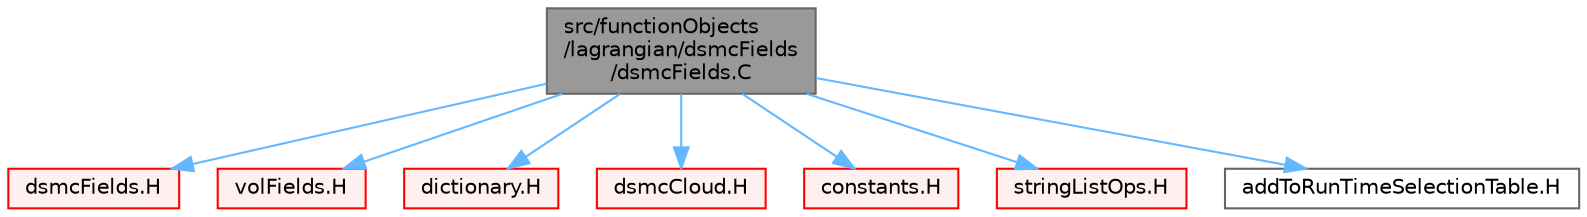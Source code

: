 digraph "src/functionObjects/lagrangian/dsmcFields/dsmcFields.C"
{
 // LATEX_PDF_SIZE
  bgcolor="transparent";
  edge [fontname=Helvetica,fontsize=10,labelfontname=Helvetica,labelfontsize=10];
  node [fontname=Helvetica,fontsize=10,shape=box,height=0.2,width=0.4];
  Node1 [id="Node000001",label="src/functionObjects\l/lagrangian/dsmcFields\l/dsmcFields.C",height=0.2,width=0.4,color="gray40", fillcolor="grey60", style="filled", fontcolor="black",tooltip=" "];
  Node1 -> Node2 [id="edge1_Node000001_Node000002",color="steelblue1",style="solid",tooltip=" "];
  Node2 [id="Node000002",label="dsmcFields.H",height=0.2,width=0.4,color="red", fillcolor="#FFF0F0", style="filled",URL="$dsmcFields_8H.html",tooltip=" "];
  Node1 -> Node253 [id="edge2_Node000001_Node000253",color="steelblue1",style="solid",tooltip=" "];
  Node253 [id="Node000253",label="volFields.H",height=0.2,width=0.4,color="red", fillcolor="#FFF0F0", style="filled",URL="$volFields_8H.html",tooltip=" "];
  Node1 -> Node165 [id="edge3_Node000001_Node000165",color="steelblue1",style="solid",tooltip=" "];
  Node165 [id="Node000165",label="dictionary.H",height=0.2,width=0.4,color="red", fillcolor="#FFF0F0", style="filled",URL="$dictionary_8H.html",tooltip=" "];
  Node1 -> Node410 [id="edge4_Node000001_Node000410",color="steelblue1",style="solid",tooltip=" "];
  Node410 [id="Node000410",label="dsmcCloud.H",height=0.2,width=0.4,color="red", fillcolor="#FFF0F0", style="filled",URL="$dsmcCloud_8H.html",tooltip=" "];
  Node1 -> Node425 [id="edge5_Node000001_Node000425",color="steelblue1",style="solid",tooltip=" "];
  Node425 [id="Node000425",label="constants.H",height=0.2,width=0.4,color="red", fillcolor="#FFF0F0", style="filled",URL="$constants_8H.html",tooltip=" "];
  Node1 -> Node160 [id="edge6_Node000001_Node000160",color="steelblue1",style="solid",tooltip=" "];
  Node160 [id="Node000160",label="stringListOps.H",height=0.2,width=0.4,color="red", fillcolor="#FFF0F0", style="filled",URL="$stringListOps_8H.html",tooltip="Operations on lists of strings."];
  Node1 -> Node474 [id="edge7_Node000001_Node000474",color="steelblue1",style="solid",tooltip=" "];
  Node474 [id="Node000474",label="addToRunTimeSelectionTable.H",height=0.2,width=0.4,color="grey40", fillcolor="white", style="filled",URL="$addToRunTimeSelectionTable_8H.html",tooltip="Macros for easy insertion into run-time selection tables."];
}
